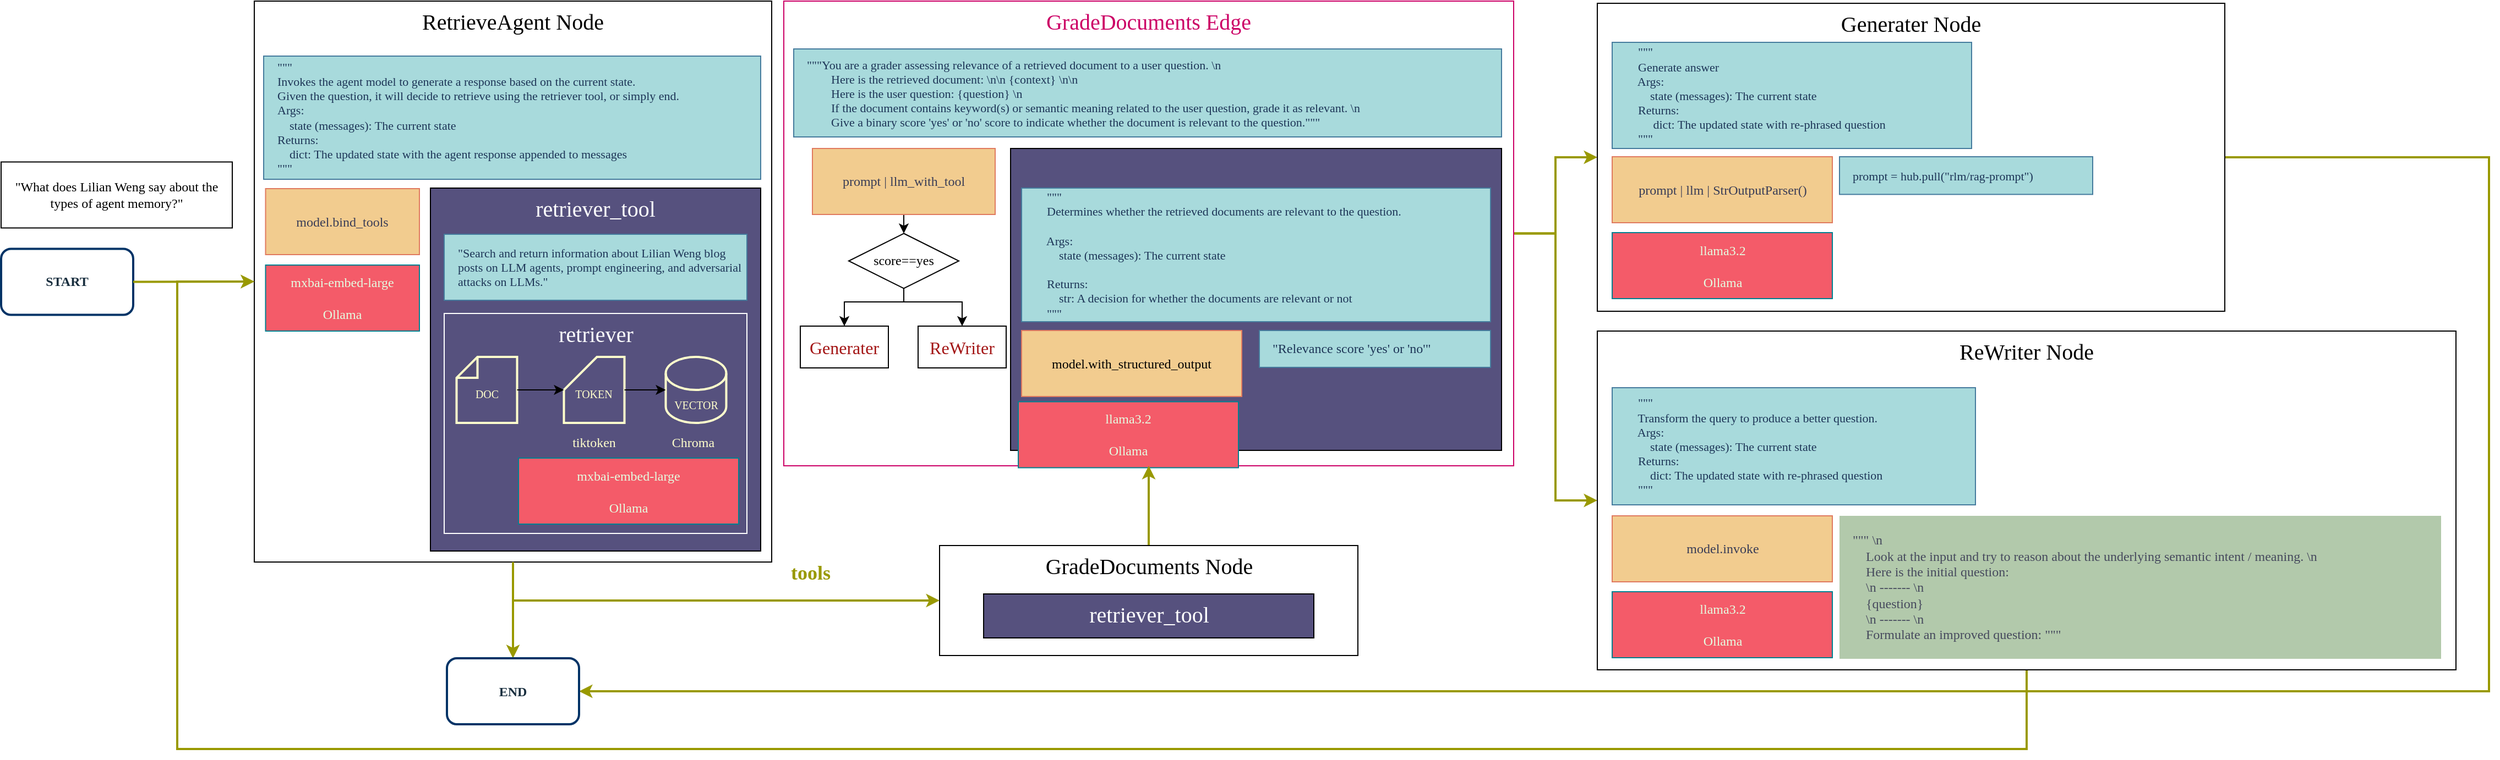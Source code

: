 <mxfile version="25.0.2">
  <diagram name="第 1 页" id="JGTNSw7YOtRR2n-2OMZs">
    <mxGraphModel dx="3375" dy="2322" grid="1" gridSize="10" guides="1" tooltips="1" connect="1" arrows="1" fold="1" page="1" pageScale="1" pageWidth="827" pageHeight="1169" math="0" shadow="0">
      <root>
        <mxCell id="0" />
        <mxCell id="1" parent="0" />
        <mxCell id="ScsCbn858ug2dNW6hYMq-61" style="edgeStyle=orthogonalEdgeStyle;rounded=0;orthogonalLoop=1;jettySize=auto;html=1;exitX=1;exitY=0.5;exitDx=0;exitDy=0;entryX=0;entryY=0.5;entryDx=0;entryDy=0;strokeWidth=2;strokeColor=#999900;fontFamily=Poppins;" parent="1" source="ScsCbn858ug2dNW6hYMq-3" target="yjKrVfWp0t-8AR_mPXRf-1" edge="1">
          <mxGeometry relative="1" as="geometry" />
        </mxCell>
        <mxCell id="ScsCbn858ug2dNW6hYMq-62" style="edgeStyle=orthogonalEdgeStyle;rounded=0;orthogonalLoop=1;jettySize=auto;html=1;exitX=1;exitY=0.5;exitDx=0;exitDy=0;entryX=0;entryY=0.5;entryDx=0;entryDy=0;strokeWidth=2;strokeColor=#999900;fontFamily=Poppins;" parent="1" source="ScsCbn858ug2dNW6hYMq-3" target="yjKrVfWp0t-8AR_mPXRf-2" edge="1">
          <mxGeometry relative="1" as="geometry" />
        </mxCell>
        <mxCell id="ScsCbn858ug2dNW6hYMq-3" value="GradeDocuments Edge" style="rounded=0;whiteSpace=wrap;verticalAlign=top;fontSize=20;fontFamily=Poppins;fontColor=#CC0066;strokeColor=#CC0066;" parent="1" vertex="1">
          <mxGeometry x="-579" y="-260" width="663" height="422.5" as="geometry" />
        </mxCell>
        <mxCell id="ScsCbn858ug2dNW6hYMq-41" value="" style="rounded=0;whiteSpace=wrap;fontFamily=Poppins;fontSize=20;labelBackgroundColor=none;fontColor=#FFFFFF;fontStyle=0;verticalAlign=top;fillColor=#56517E;" parent="1" vertex="1">
          <mxGeometry x="-373" y="-126" width="446" height="274.5" as="geometry" />
        </mxCell>
        <mxCell id="ScsCbn858ug2dNW6hYMq-37" style="rounded=0;orthogonalLoop=1;jettySize=auto;html=1;exitX=0.5;exitY=1;exitDx=0;exitDy=0;entryX=0.5;entryY=0;entryDx=0;entryDy=0;strokeColor=#999900;strokeWidth=2;fontFamily=Poppins;" parent="1" source="ScsCbn858ug2dNW6hYMq-2" target="ScsCbn858ug2dNW6hYMq-19" edge="1">
          <mxGeometry relative="1" as="geometry" />
        </mxCell>
        <mxCell id="ScsCbn858ug2dNW6hYMq-2" value="RetrieveAgent Node" style="rounded=0;whiteSpace=wrap;fontFamily=Poppins;fontSize=20;labelBackgroundColor=none;fontColor=default;fontStyle=0;verticalAlign=top;" parent="1" vertex="1">
          <mxGeometry x="-1060" y="-260" width="470" height="510" as="geometry" />
        </mxCell>
        <mxCell id="DDGEUJCVJTAiT2eQpah1-13" value="&lt;div style=&quot;font-size: 18px; line-height: 21px; white-space-collapse: preserve;&quot;&gt;&lt;br style=&quot;font-size: 18px;&quot;&gt;&lt;/div&gt;" style="text;html=1;align=center;verticalAlign=middle;resizable=0;points=[];autosize=1;strokeColor=none;fillColor=none;fontSize=18;fontFamily=Poppins;labelBackgroundColor=none;fontColor=default;fontStyle=0;" parent="1" vertex="1">
          <mxGeometry x="-729.75" y="-34.75" width="20" height="30" as="geometry" />
        </mxCell>
        <mxCell id="DDGEUJCVJTAiT2eQpah1-33" style="edgeStyle=orthogonalEdgeStyle;rounded=0;orthogonalLoop=1;jettySize=auto;html=1;entryX=0;entryY=0;entryDx=0;entryDy=30;entryPerimeter=0;fontSize=18;fontFamily=Roboto;labelBackgroundColor=none;fontColor=default;fontStyle=0;exitX=0;exitY=0.5;exitDx=0;exitDy=0;exitPerimeter=0;" parent="1" edge="1">
          <mxGeometry relative="1" as="geometry">
            <Array as="points" />
            <mxPoint x="-877.25" y="-60.5" as="targetPoint" />
          </mxGeometry>
        </mxCell>
        <mxCell id="DDGEUJCVJTAiT2eQpah1-77" style="edgeStyle=orthogonalEdgeStyle;rounded=0;orthogonalLoop=1;jettySize=auto;html=1;entryX=0;entryY=0.5;entryDx=0;entryDy=0;entryPerimeter=0;fontFamily=Roboto;fontSize=18;labelBackgroundColor=none;fontColor=default;fontStyle=0;" parent="1" edge="1">
          <mxGeometry relative="1" as="geometry">
            <mxPoint x="-784.75" y="-60.5" as="targetPoint" />
          </mxGeometry>
        </mxCell>
        <mxCell id="ScsCbn858ug2dNW6hYMq-64" style="edgeStyle=orthogonalEdgeStyle;rounded=0;orthogonalLoop=1;jettySize=auto;html=1;exitX=1;exitY=0.5;exitDx=0;exitDy=0;entryX=1;entryY=0.5;entryDx=0;entryDy=0;strokeWidth=2;strokeColor=#999900;fontFamily=Poppins;" parent="1" source="yjKrVfWp0t-8AR_mPXRf-1" target="ScsCbn858ug2dNW6hYMq-19" edge="1">
          <mxGeometry relative="1" as="geometry">
            <Array as="points">
              <mxPoint x="970" y="-118" />
              <mxPoint x="970" y="368" />
            </Array>
          </mxGeometry>
        </mxCell>
        <mxCell id="yjKrVfWp0t-8AR_mPXRf-1" value="Generater Node" style="rounded=0;whiteSpace=wrap;fontFamily=Poppins;fontSize=20;labelBackgroundColor=none;fontColor=#000000;fontStyle=0;verticalAlign=top;" parent="1" vertex="1">
          <mxGeometry x="160" y="-258" width="570" height="280" as="geometry" />
        </mxCell>
        <mxCell id="ScsCbn858ug2dNW6hYMq-65" style="edgeStyle=orthogonalEdgeStyle;rounded=0;orthogonalLoop=1;jettySize=auto;html=1;exitX=0.5;exitY=1;exitDx=0;exitDy=0;entryX=0;entryY=0.5;entryDx=0;entryDy=0;strokeWidth=2;strokeColor=#999900;fontFamily=Poppins;" parent="1" source="yjKrVfWp0t-8AR_mPXRf-2" target="ScsCbn858ug2dNW6hYMq-2" edge="1">
          <mxGeometry relative="1" as="geometry">
            <Array as="points">
              <mxPoint x="550" y="420" />
              <mxPoint x="-1130" y="420" />
              <mxPoint x="-1130" y="-5" />
            </Array>
          </mxGeometry>
        </mxCell>
        <mxCell id="yjKrVfWp0t-8AR_mPXRf-2" value="ReWriter Node" style="rounded=0;whiteSpace=wrap;fontFamily=Poppins;fontSize=20;labelBackgroundColor=none;fontColor=#000000;fontStyle=0;verticalAlign=top;" parent="1" vertex="1">
          <mxGeometry x="160" y="40" width="780" height="308" as="geometry" />
        </mxCell>
        <mxCell id="ScsCbn858ug2dNW6hYMq-7" value="&lt;span style=&quot;color: rgb(0, 0, 0);&quot;&gt;model.with_structured_output&lt;/span&gt;" style="rounded=0;whiteSpace=wrap;html=1;labelBackgroundColor=none;fillColor=#F2CC8F;strokeColor=#E07A5F;fontColor=#393C56;fontFamily=Poppins;flipV=1;" parent="1" vertex="1">
          <mxGeometry x="-363" y="39.5" width="200" height="60" as="geometry" />
        </mxCell>
        <mxCell id="ScsCbn858ug2dNW6hYMq-8" value="    &quot;&quot;&quot;&#xa;    Determines whether the retrieved documents are relevant to the question.&#xa;&#xa;    Args:&#xa;        state (messages): The current state&#xa;&#xa;    Returns:&#xa;        str: A decision for whether the documents are relevant or not&#xa;    &quot;&quot;&quot;" style="rounded=0;whiteSpace=wrap;labelBackgroundColor=none;fillColor=#A8DADC;strokeColor=#457B9D;fontColor=#1D3557;align=left;spacingLeft=10;fontFamily=Poppins;fontSize=11;flipV=1;" parent="1" vertex="1">
          <mxGeometry x="-363" y="-90" width="426" height="121.5" as="geometry" />
        </mxCell>
        <mxCell id="ScsCbn858ug2dNW6hYMq-9" value="llama3.2&#xa;&#xa;Ollama" style="rounded=0;whiteSpace=wrap;labelBackgroundColor=none;fillColor=#F45B69;strokeColor=#028090;fontColor=#E4FDE1;fontFamily=Poppins;flipV=1;" parent="1" vertex="1">
          <mxGeometry x="-366" y="104.25" width="200" height="60" as="geometry" />
        </mxCell>
        <mxCell id="ScsCbn858ug2dNW6hYMq-11" value="&quot;Relevance score &#39;yes&#39; or &#39;no&#39;&quot;" style="rounded=0;whiteSpace=wrap;labelBackgroundColor=none;fillColor=#A8DADC;strokeColor=#457B9D;fontColor=#1D3557;align=left;spacingLeft=10;fontFamily=Poppins;" parent="1" vertex="1">
          <mxGeometry x="-147" y="39.5" width="210" height="33.5" as="geometry" />
        </mxCell>
        <mxCell id="ScsCbn858ug2dNW6hYMq-14" value="mxbai-embed-large&#xa;&#xa;Ollama" style="rounded=0;whiteSpace=wrap;labelBackgroundColor=none;fillColor=#F45B69;strokeColor=#028090;fontColor=#E4FDE1;fontFamily=Poppins;" parent="1" vertex="1">
          <mxGeometry x="-1049.75" y="-20" width="139.75" height="60" as="geometry" />
        </mxCell>
        <mxCell id="ScsCbn858ug2dNW6hYMq-17" value="&quot;&quot;&quot;&#xa;Invokes the agent model to generate a response based on the current state. &#xa;Given the question, it will decide to retrieve using the retriever tool, or simply end.&#xa;Args:&#xa;    state (messages): The current state&#xa;Returns:&#xa;    dict: The updated state with the agent response appended to messages&#xa;&quot;&quot;&quot;" style="rounded=0;whiteSpace=wrap;labelBackgroundColor=none;fillColor=#A8DADC;strokeColor=#457B9D;fontColor=#1D3557;align=left;spacingLeft=10;fontFamily=Poppins;fontSize=11;" parent="1" vertex="1">
          <mxGeometry x="-1051.5" y="-210" width="451.5" height="112" as="geometry" />
        </mxCell>
        <mxCell id="ScsCbn858ug2dNW6hYMq-18" value="START" style="rounded=1;whiteSpace=wrap;html=1;strokeColor=#003366;fontColor=#182E3E;fillColor=default;fontFamily=Poppins;strokeWidth=2;fontStyle=1" parent="1" vertex="1">
          <mxGeometry x="-1290" y="-34.75" width="120" height="60" as="geometry" />
        </mxCell>
        <mxCell id="ScsCbn858ug2dNW6hYMq-19" value="END" style="rounded=1;whiteSpace=wrap;html=1;strokeColor=#003366;fontColor=#182E3E;fillColor=default;fontFamily=Poppins;strokeWidth=2;fontStyle=1" parent="1" vertex="1">
          <mxGeometry x="-885" y="337.5" width="120" height="60" as="geometry" />
        </mxCell>
        <mxCell id="ScsCbn858ug2dNW6hYMq-20" style="rounded=0;orthogonalLoop=1;jettySize=auto;html=1;exitX=1;exitY=0.5;exitDx=0;exitDy=0;entryX=0;entryY=0.5;entryDx=0;entryDy=0;strokeColor=#999900;fontColor=#FFFFFF;strokeWidth=2;fontFamily=Poppins;" parent="1" source="ScsCbn858ug2dNW6hYMq-18" target="ScsCbn858ug2dNW6hYMq-2" edge="1">
          <mxGeometry relative="1" as="geometry">
            <mxPoint x="-1480" y="-1110" as="sourcePoint" />
            <mxPoint x="-1425" y="-1050" as="targetPoint" />
          </mxGeometry>
        </mxCell>
        <mxCell id="ScsCbn858ug2dNW6hYMq-21" value="retriever_tool" style="rounded=0;whiteSpace=wrap;fontFamily=Poppins;fontSize=20;labelBackgroundColor=none;fontColor=#FFFFFF;fontStyle=0;verticalAlign=top;fillColor=#56517E;" parent="1" vertex="1">
          <mxGeometry x="-900" y="-90" width="300" height="330" as="geometry" />
        </mxCell>
        <mxCell id="ScsCbn858ug2dNW6hYMq-22" value="retriever" style="rounded=0;whiteSpace=wrap;fontFamily=Poppins;fontSize=20;labelBackgroundColor=none;fontColor=#FFFFFF;fontStyle=0;verticalAlign=top;fillColor=#56517E;strokeColor=#FFFFFF;" parent="1" vertex="1">
          <mxGeometry x="-887.5" y="24" width="275" height="200" as="geometry" />
        </mxCell>
        <mxCell id="ScsCbn858ug2dNW6hYMq-23" value="&lt;div style=&quot;font-size: 18px; line-height: 21px; white-space-collapse: preserve;&quot;&gt;&lt;br style=&quot;font-size: 18px;&quot;&gt;&lt;/div&gt;" style="text;html=1;align=center;verticalAlign=middle;resizable=0;points=[];autosize=1;strokeColor=none;fillColor=none;fontSize=18;fontFamily=Poppins;labelBackgroundColor=none;fontColor=default;fontStyle=0;" parent="1" vertex="1">
          <mxGeometry x="-631.25" y="119.25" width="20" height="30" as="geometry" />
        </mxCell>
        <mxCell id="ScsCbn858ug2dNW6hYMq-24" value="DOC" style="shape=note;whiteSpace=wrap;backgroundOutline=1;darkOpacity=0.05;verticalAlign=middle;fontFamily=Poppins;fontSize=10;spacingTop=10;spacingBottom=3;flipH=1;labelBackgroundColor=none;fontStyle=0;fillColor=none;strokeColor=#FFFFCC;fontColor=#FFFFCC;strokeWidth=2;size=19;" parent="1" vertex="1">
          <mxGeometry x="-876.25" y="63.5" width="55" height="60" as="geometry" />
        </mxCell>
        <mxCell id="ScsCbn858ug2dNW6hYMq-25" value="TOKEN" style="shape=card;whiteSpace=wrap;verticalAlign=middle;fontFamily=Poppins;fontSize=10;spacingTop=10;spacingBottom=3;direction=east;labelBackgroundColor=none;fontStyle=0;fillColor=none;strokeColor=#FFFFCC;fontColor=#FFFFCC;strokeWidth=2;" parent="1" vertex="1">
          <mxGeometry x="-778.75" y="63.5" width="55" height="60" as="geometry" />
        </mxCell>
        <mxCell id="ScsCbn858ug2dNW6hYMq-26" value="VECTOR" style="shape=cylinder3;whiteSpace=wrap;boundedLbl=1;backgroundOutline=1;size=15;verticalAlign=middle;fontFamily=Poppins;fontSize=10;spacingTop=6;spacingBottom=5;labelBackgroundColor=none;fontStyle=0;fillColor=none;strokeColor=#FFFFCC;fontColor=#FFFFCC;strokeWidth=2;" parent="1" vertex="1">
          <mxGeometry x="-686.25" y="63.5" width="55" height="60" as="geometry" />
        </mxCell>
        <mxCell id="ScsCbn858ug2dNW6hYMq-27" style="edgeStyle=orthogonalEdgeStyle;rounded=0;orthogonalLoop=1;jettySize=auto;html=1;entryX=0;entryY=0;entryDx=0;entryDy=30;entryPerimeter=0;fontSize=18;fontFamily=Poppins;labelBackgroundColor=none;fontColor=default;fontStyle=0;exitX=0;exitY=0.5;exitDx=0;exitDy=0;exitPerimeter=0;" parent="1" source="ScsCbn858ug2dNW6hYMq-24" target="ScsCbn858ug2dNW6hYMq-25" edge="1">
          <mxGeometry relative="1" as="geometry">
            <Array as="points" />
          </mxGeometry>
        </mxCell>
        <mxCell id="ScsCbn858ug2dNW6hYMq-28" style="edgeStyle=orthogonalEdgeStyle;rounded=0;orthogonalLoop=1;jettySize=auto;html=1;entryX=0;entryY=0.5;entryDx=0;entryDy=0;entryPerimeter=0;fontFamily=Poppins;fontSize=18;labelBackgroundColor=none;fontColor=default;fontStyle=0;" parent="1" source="ScsCbn858ug2dNW6hYMq-25" target="ScsCbn858ug2dNW6hYMq-26" edge="1">
          <mxGeometry relative="1" as="geometry" />
        </mxCell>
        <mxCell id="ScsCbn858ug2dNW6hYMq-29" value="mxbai-embed-large&#xa;&#xa;Ollama" style="rounded=0;whiteSpace=wrap;labelBackgroundColor=none;fillColor=#F45B69;strokeColor=#028090;fontColor=#E4FDE1;fontFamily=Poppins;" parent="1" vertex="1">
          <mxGeometry x="-820" y="155.5" width="200" height="60" as="geometry" />
        </mxCell>
        <mxCell id="ScsCbn858ug2dNW6hYMq-30" value="tiktoken" style="text;align=center;verticalAlign=middle;resizable=0;points=[];autosize=1;strokeColor=none;fillColor=none;fontColor=#FFFFCC;fontFamily=Poppins;" parent="1" vertex="1">
          <mxGeometry x="-786.25" y="125.5" width="70" height="30" as="geometry" />
        </mxCell>
        <mxCell id="ScsCbn858ug2dNW6hYMq-31" value="Chroma" style="text;align=center;verticalAlign=middle;resizable=0;points=[];autosize=1;strokeColor=none;fillColor=none;fontColor=#FFFFCC;fontFamily=Poppins;" parent="1" vertex="1">
          <mxGeometry x="-696.25" y="125.5" width="70" height="30" as="geometry" />
        </mxCell>
        <mxCell id="ScsCbn858ug2dNW6hYMq-32" value="&quot;Search and return information about Lilian Weng blog posts on LLM agents, prompt engineering, and adversarial attacks on LLMs.&quot;" style="rounded=0;whiteSpace=wrap;labelBackgroundColor=none;fillColor=#A8DADC;strokeColor=#457B9D;fontColor=#1D3557;align=left;spacingLeft=10;fontFamily=Poppins;fontSize=11;spacingRight=5;" parent="1" vertex="1">
          <mxGeometry x="-887.5" y="-48" width="275" height="60" as="geometry" />
        </mxCell>
        <mxCell id="ScsCbn858ug2dNW6hYMq-34" value="model.bind_tools" style="rounded=0;whiteSpace=wrap;labelBackgroundColor=none;fillColor=#F2CC8F;strokeColor=#E07A5F;fontColor=#393C56;fontFamily=Poppins;" parent="1" vertex="1">
          <mxGeometry x="-1049.75" y="-89.5" width="139.75" height="60" as="geometry" />
        </mxCell>
        <mxCell id="ScsCbn858ug2dNW6hYMq-50" style="rounded=0;orthogonalLoop=1;jettySize=auto;html=1;exitX=0.5;exitY=0;exitDx=0;exitDy=0;entryX=0.5;entryY=1;entryDx=0;entryDy=0;strokeWidth=2;strokeColor=#999900;fontFamily=Poppins;" parent="1" source="ScsCbn858ug2dNW6hYMq-36" target="ScsCbn858ug2dNW6hYMq-3" edge="1">
          <mxGeometry relative="1" as="geometry" />
        </mxCell>
        <mxCell id="ScsCbn858ug2dNW6hYMq-36" value="GradeDocuments Node" style="rounded=0;whiteSpace=wrap;fontFamily=Poppins;fontSize=20;labelBackgroundColor=none;fontColor=default;fontStyle=0;verticalAlign=top;" parent="1" vertex="1">
          <mxGeometry x="-437.5" y="235" width="380" height="100" as="geometry" />
        </mxCell>
        <mxCell id="ScsCbn858ug2dNW6hYMq-38" value="retriever_tool" style="rounded=0;whiteSpace=wrap;fontFamily=Poppins;fontSize=20;labelBackgroundColor=none;fontColor=#FFFFFF;fontStyle=0;verticalAlign=top;fillColor=#56517E;" parent="1" vertex="1">
          <mxGeometry x="-397.5" y="279" width="300" height="40" as="geometry" />
        </mxCell>
        <mxCell id="ScsCbn858ug2dNW6hYMq-39" style="edgeStyle=orthogonalEdgeStyle;rounded=0;orthogonalLoop=1;jettySize=auto;html=1;exitX=0.5;exitY=1;exitDx=0;exitDy=0;strokeColor=#999900;strokeWidth=2;fontFamily=Poppins;" parent="1" source="ScsCbn858ug2dNW6hYMq-2" target="ScsCbn858ug2dNW6hYMq-36" edge="1">
          <mxGeometry relative="1" as="geometry">
            <mxPoint x="-815" y="260" as="sourcePoint" />
            <mxPoint x="-463" y="360" as="targetPoint" />
          </mxGeometry>
        </mxCell>
        <mxCell id="ScsCbn858ug2dNW6hYMq-40" value="tools" style="text;html=1;align=center;verticalAlign=middle;resizable=0;points=[];autosize=1;strokeColor=none;fillColor=none;fontColor=#999900;fontFamily=Poppins;fontStyle=1;fontSize=18;" parent="1" vertex="1">
          <mxGeometry x="-590" y="240" width="70" height="40" as="geometry" />
        </mxCell>
        <mxCell id="ScsCbn858ug2dNW6hYMq-49" style="edgeStyle=orthogonalEdgeStyle;rounded=0;orthogonalLoop=1;jettySize=auto;html=1;exitX=0.5;exitY=1;exitDx=0;exitDy=0;entryX=0.5;entryY=0;entryDx=0;entryDy=0;fontFamily=Poppins;" parent="1" source="ScsCbn858ug2dNW6hYMq-42" target="ScsCbn858ug2dNW6hYMq-44" edge="1">
          <mxGeometry relative="1" as="geometry" />
        </mxCell>
        <mxCell id="ScsCbn858ug2dNW6hYMq-42" value="prompt | llm_with_tool" style="rounded=0;whiteSpace=wrap;labelBackgroundColor=none;fillColor=#F2CC8F;strokeColor=#E07A5F;fontColor=#393C56;fontFamily=Poppins;" parent="1" vertex="1">
          <mxGeometry x="-553" y="-126" width="166" height="60" as="geometry" />
        </mxCell>
        <mxCell id="ScsCbn858ug2dNW6hYMq-43" value="&quot;&quot;&quot;You are a grader assessing relevance of a retrieved document to a user question. \n &#xa;        Here is the retrieved document: \n\n {context} \n\n&#xa;        Here is the user question: {question} \n&#xa;        If the document contains keyword(s) or semantic meaning related to the user question, grade it as relevant. \n&#xa;        Give a binary score &#39;yes&#39; or &#39;no&#39; score to indicate whether the document is relevant to the question.&quot;&quot;&quot;" style="rounded=0;whiteSpace=wrap;labelBackgroundColor=none;fillColor=#A8DADC;strokeColor=#457B9D;fontColor=#1D3557;align=left;spacingLeft=10;fontFamily=Poppins;fontSize=11;" parent="1" vertex="1">
          <mxGeometry x="-570" y="-216.5" width="643" height="80" as="geometry" />
        </mxCell>
        <mxCell id="ScsCbn858ug2dNW6hYMq-47" style="edgeStyle=orthogonalEdgeStyle;rounded=0;orthogonalLoop=1;jettySize=auto;html=1;exitX=0.5;exitY=1;exitDx=0;exitDy=0;entryX=0.5;entryY=0;entryDx=0;entryDy=0;fontFamily=Poppins;" parent="1" source="ScsCbn858ug2dNW6hYMq-44" target="ScsCbn858ug2dNW6hYMq-45" edge="1">
          <mxGeometry relative="1" as="geometry">
            <Array as="points">
              <mxPoint x="-470" y="13.5" />
              <mxPoint x="-524" y="13.5" />
            </Array>
          </mxGeometry>
        </mxCell>
        <mxCell id="ScsCbn858ug2dNW6hYMq-48" style="edgeStyle=orthogonalEdgeStyle;rounded=0;orthogonalLoop=1;jettySize=auto;html=1;exitX=0.5;exitY=1;exitDx=0;exitDy=0;entryX=0.5;entryY=0;entryDx=0;entryDy=0;fontFamily=Poppins;" parent="1" source="ScsCbn858ug2dNW6hYMq-44" target="ScsCbn858ug2dNW6hYMq-46" edge="1">
          <mxGeometry relative="1" as="geometry">
            <Array as="points">
              <mxPoint x="-470" y="13.5" />
              <mxPoint x="-417" y="13.5" />
            </Array>
          </mxGeometry>
        </mxCell>
        <mxCell id="ScsCbn858ug2dNW6hYMq-44" value="score==yes" style="rhombus;whiteSpace=wrap;html=1;fontFamily=Poppins;" parent="1" vertex="1">
          <mxGeometry x="-520" y="-48.75" width="100" height="50" as="geometry" />
        </mxCell>
        <mxCell id="ScsCbn858ug2dNW6hYMq-45" value="&lt;div style=&quot;color: rgb(59, 59, 59); background-color: rgb(255, 255, 255); font-size: 16px; line-height: 22px; white-space: pre;&quot;&gt;&lt;span style=&quot;color: #a31515;&quot;&gt;Generater&lt;/span&gt;&lt;/div&gt;" style="rounded=0;whiteSpace=wrap;html=1;fontFamily=Poppins;" parent="1" vertex="1">
          <mxGeometry x="-564" y="35.5" width="80" height="38" as="geometry" />
        </mxCell>
        <mxCell id="ScsCbn858ug2dNW6hYMq-46" value="&lt;div style=&quot;color: rgb(59, 59, 59); background-color: rgb(255, 255, 255); font-size: 16px; line-height: 22px; white-space: pre;&quot;&gt;&lt;span style=&quot;color: #a31515;&quot;&gt;ReWriter&lt;/span&gt;&lt;/div&gt;" style="rounded=0;whiteSpace=wrap;html=1;fontFamily=Poppins;" parent="1" vertex="1">
          <mxGeometry x="-457" y="35.5" width="80" height="38" as="geometry" />
        </mxCell>
        <mxCell id="ScsCbn858ug2dNW6hYMq-51" value="    &quot;&quot;&quot;&#xa;    Generate answer&#xa;    Args:&#xa;        state (messages): The current state&#xa;    Returns:&#xa;         dict: The updated state with re-phrased question&#xa;    &quot;&quot;&quot;" style="rounded=0;whiteSpace=wrap;labelBackgroundColor=none;fillColor=#A8DADC;strokeColor=#457B9D;fontColor=#1D3557;align=left;spacingLeft=10;fontFamily=Poppins;fontSize=11;" parent="1" vertex="1">
          <mxGeometry x="173.5" y="-222.5" width="326.5" height="96.5" as="geometry" />
        </mxCell>
        <mxCell id="ScsCbn858ug2dNW6hYMq-53" value="model.invoke" style="rounded=0;whiteSpace=wrap;labelBackgroundColor=none;fillColor=#F2CC8F;strokeColor=#E07A5F;fontColor=#393C56;fontFamily=Poppins;flipV=1;" parent="1" vertex="1">
          <mxGeometry x="173.5" y="208" width="200" height="60" as="geometry" />
        </mxCell>
        <mxCell id="ScsCbn858ug2dNW6hYMq-54" value="llama3.2&#xa;&#xa;Ollama" style="rounded=0;whiteSpace=wrap;labelBackgroundColor=none;fillColor=#F45B69;strokeColor=#028090;fontColor=#E4FDE1;fontFamily=Poppins;flipV=1;" parent="1" vertex="1">
          <mxGeometry x="173.5" y="277" width="200" height="60" as="geometry" />
        </mxCell>
        <mxCell id="ScsCbn858ug2dNW6hYMq-55" value="&quot;&quot;&quot; \n&#xa;    Look at the input and try to reason about the underlying semantic intent / meaning. \n&#xa;    Here is the initial question:&#xa;    \n ------- \n&#xa;    {question}&#xa;    \n ------- \n&#xa;    Formulate an improved question: &quot;&quot;&quot;" style="rounded=0;whiteSpace=wrap;strokeColor=none;fontColor=#46495D;fillColor=#B2C9AB;labelBackgroundColor=none;align=left;spacingLeft=10;fontFamily=Poppins;" parent="1" vertex="1">
          <mxGeometry x="380" y="208" width="546.5" height="130" as="geometry" />
        </mxCell>
        <mxCell id="ScsCbn858ug2dNW6hYMq-57" value="    &quot;&quot;&quot;&#xa;    Transform the query to produce a better question.&#xa;    Args:&#xa;        state (messages): The current state&#xa;    Returns:&#xa;        dict: The updated state with re-phrased question&#xa;    &quot;&quot;&quot;" style="rounded=0;whiteSpace=wrap;labelBackgroundColor=none;fillColor=#A8DADC;strokeColor=#457B9D;fontColor=#1D3557;align=left;spacingLeft=10;fontFamily=Poppins;fontSize=11;" parent="1" vertex="1">
          <mxGeometry x="173.5" y="91.5" width="330" height="106.5" as="geometry" />
        </mxCell>
        <mxCell id="ScsCbn858ug2dNW6hYMq-58" value="prompt = hub.pull(&quot;rlm/rag-prompt&quot;)" style="rounded=0;whiteSpace=wrap;labelBackgroundColor=none;fillColor=#A8DADC;strokeColor=#457B9D;fontColor=#1D3557;align=left;spacingLeft=10;fontFamily=Poppins;fontSize=11;" parent="1" vertex="1">
          <mxGeometry x="380" y="-118.5" width="230" height="34.25" as="geometry" />
        </mxCell>
        <mxCell id="ScsCbn858ug2dNW6hYMq-59" value="prompt | llm | StrOutputParser()" style="rounded=0;whiteSpace=wrap;labelBackgroundColor=none;fillColor=#F2CC8F;strokeColor=#E07A5F;fontColor=#393C56;fontFamily=Poppins;flipV=1;" parent="1" vertex="1">
          <mxGeometry x="173.5" y="-118.5" width="200" height="60" as="geometry" />
        </mxCell>
        <mxCell id="ScsCbn858ug2dNW6hYMq-60" value="llama3.2&#xa;&#xa;Ollama" style="rounded=0;whiteSpace=wrap;labelBackgroundColor=none;fillColor=#F45B69;strokeColor=#028090;fontColor=#E4FDE1;fontFamily=Poppins;flipV=1;" parent="1" vertex="1">
          <mxGeometry x="173.5" y="-49.5" width="200" height="60" as="geometry" />
        </mxCell>
        <mxCell id="ScsCbn858ug2dNW6hYMq-67" value="&quot;What does Lilian Weng say about the types of agent memory?&quot;" style="rounded=0;whiteSpace=wrap;fontFamily=Poppins;" parent="1" vertex="1">
          <mxGeometry x="-1290" y="-113.75" width="210" height="60" as="geometry" />
        </mxCell>
      </root>
    </mxGraphModel>
  </diagram>
</mxfile>
